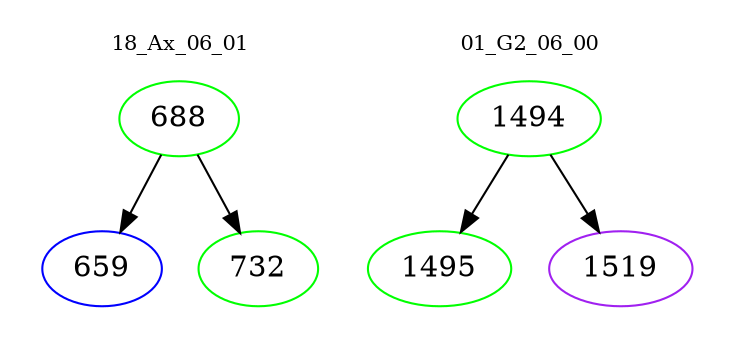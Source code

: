 digraph{
subgraph cluster_0 {
color = white
label = "18_Ax_06_01";
fontsize=10;
T0_688 [label="688", color="green"]
T0_688 -> T0_659 [color="black"]
T0_659 [label="659", color="blue"]
T0_688 -> T0_732 [color="black"]
T0_732 [label="732", color="green"]
}
subgraph cluster_1 {
color = white
label = "01_G2_06_00";
fontsize=10;
T1_1494 [label="1494", color="green"]
T1_1494 -> T1_1495 [color="black"]
T1_1495 [label="1495", color="green"]
T1_1494 -> T1_1519 [color="black"]
T1_1519 [label="1519", color="purple"]
}
}
